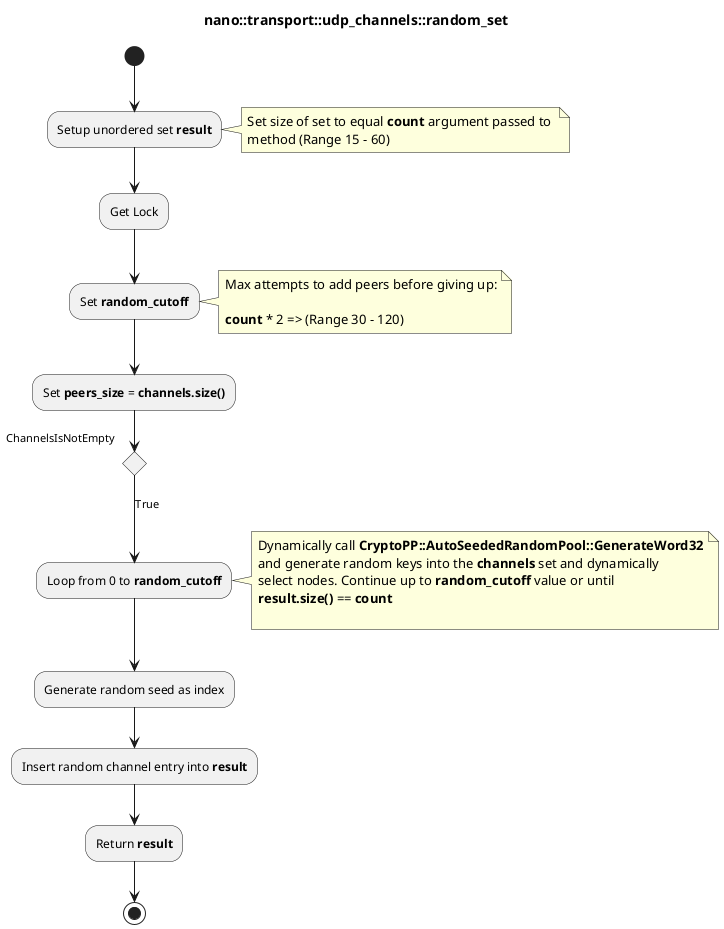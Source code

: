 @startuml

title: nano::transport::udp_channels::random_set

(*)-->Setup unordered set **result**
note right
Set size of set to equal **count** argument passed to 
method (Range 15 - 60)
end note
--> Get Lock
--> Set **random_cutoff**
note right
Max attempts to add peers before giving up:

**count** * 2 => (Range 30 - 120)
end note

--> Set **peers_size** = **channels.size()**
if ChannelsIsNotEmpty then
-->[True] Loop from 0 to **random_cutoff**
note right
Dynamically call **CryptoPP::AutoSeededRandomPool::GenerateWord32**
and generate random keys into the **channels** set and dynamically
select nodes. Continue up to **random_cutoff** value or until 
**result.size()** == **count**

end note
--> Generate random seed as index
--> Insert random channel entry into **result**
end if

--> Return **result**
-->(*)
@enduml
